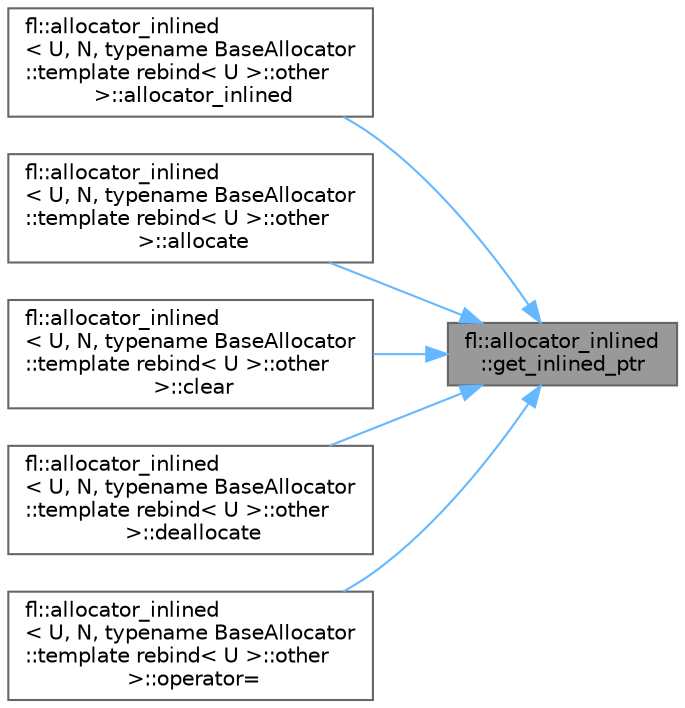 digraph "fl::allocator_inlined::get_inlined_ptr"
{
 // INTERACTIVE_SVG=YES
 // LATEX_PDF_SIZE
  bgcolor="transparent";
  edge [fontname=Helvetica,fontsize=10,labelfontname=Helvetica,labelfontsize=10];
  node [fontname=Helvetica,fontsize=10,shape=box,height=0.2,width=0.4];
  rankdir="RL";
  Node1 [id="Node000001",label="fl::allocator_inlined\l::get_inlined_ptr",height=0.2,width=0.4,color="gray40", fillcolor="grey60", style="filled", fontcolor="black",tooltip=" "];
  Node1 -> Node2 [id="edge1_Node000001_Node000002",dir="back",color="steelblue1",style="solid",tooltip=" "];
  Node2 [id="Node000002",label="fl::allocator_inlined\l\< U, N, typename BaseAllocator\l::template rebind\< U \>::other\l \>::allocator_inlined",height=0.2,width=0.4,color="grey40", fillcolor="white", style="filled",URL="$d8/dca/classfl_1_1allocator__inlined_af30716ece6bc6b8f76717c2b1a37bd29.html#af30716ece6bc6b8f76717c2b1a37bd29",tooltip=" "];
  Node1 -> Node3 [id="edge2_Node000001_Node000003",dir="back",color="steelblue1",style="solid",tooltip=" "];
  Node3 [id="Node000003",label="fl::allocator_inlined\l\< U, N, typename BaseAllocator\l::template rebind\< U \>::other\l \>::allocate",height=0.2,width=0.4,color="grey40", fillcolor="white", style="filled",URL="$d8/dca/classfl_1_1allocator__inlined_a5a1b3225435aec1566762f898b848bfd.html#a5a1b3225435aec1566762f898b848bfd",tooltip=" "];
  Node1 -> Node4 [id="edge3_Node000001_Node000004",dir="back",color="steelblue1",style="solid",tooltip=" "];
  Node4 [id="Node000004",label="fl::allocator_inlined\l\< U, N, typename BaseAllocator\l::template rebind\< U \>::other\l \>::clear",height=0.2,width=0.4,color="grey40", fillcolor="white", style="filled",URL="$d8/dca/classfl_1_1allocator__inlined_a3327545a6adb8701fd47d76d588ecc05.html#a3327545a6adb8701fd47d76d588ecc05",tooltip=" "];
  Node1 -> Node5 [id="edge4_Node000001_Node000005",dir="back",color="steelblue1",style="solid",tooltip=" "];
  Node5 [id="Node000005",label="fl::allocator_inlined\l\< U, N, typename BaseAllocator\l::template rebind\< U \>::other\l \>::deallocate",height=0.2,width=0.4,color="grey40", fillcolor="white", style="filled",URL="$d8/dca/classfl_1_1allocator__inlined_a3c7fff4689ab0bba84373f9c0fc9fff2.html#a3c7fff4689ab0bba84373f9c0fc9fff2",tooltip=" "];
  Node1 -> Node6 [id="edge5_Node000001_Node000006",dir="back",color="steelblue1",style="solid",tooltip=" "];
  Node6 [id="Node000006",label="fl::allocator_inlined\l\< U, N, typename BaseAllocator\l::template rebind\< U \>::other\l \>::operator=",height=0.2,width=0.4,color="grey40", fillcolor="white", style="filled",URL="$d8/dca/classfl_1_1allocator__inlined_a1dc834efd122fbfbf6f2f252db1ea924.html#a1dc834efd122fbfbf6f2f252db1ea924",tooltip=" "];
}
